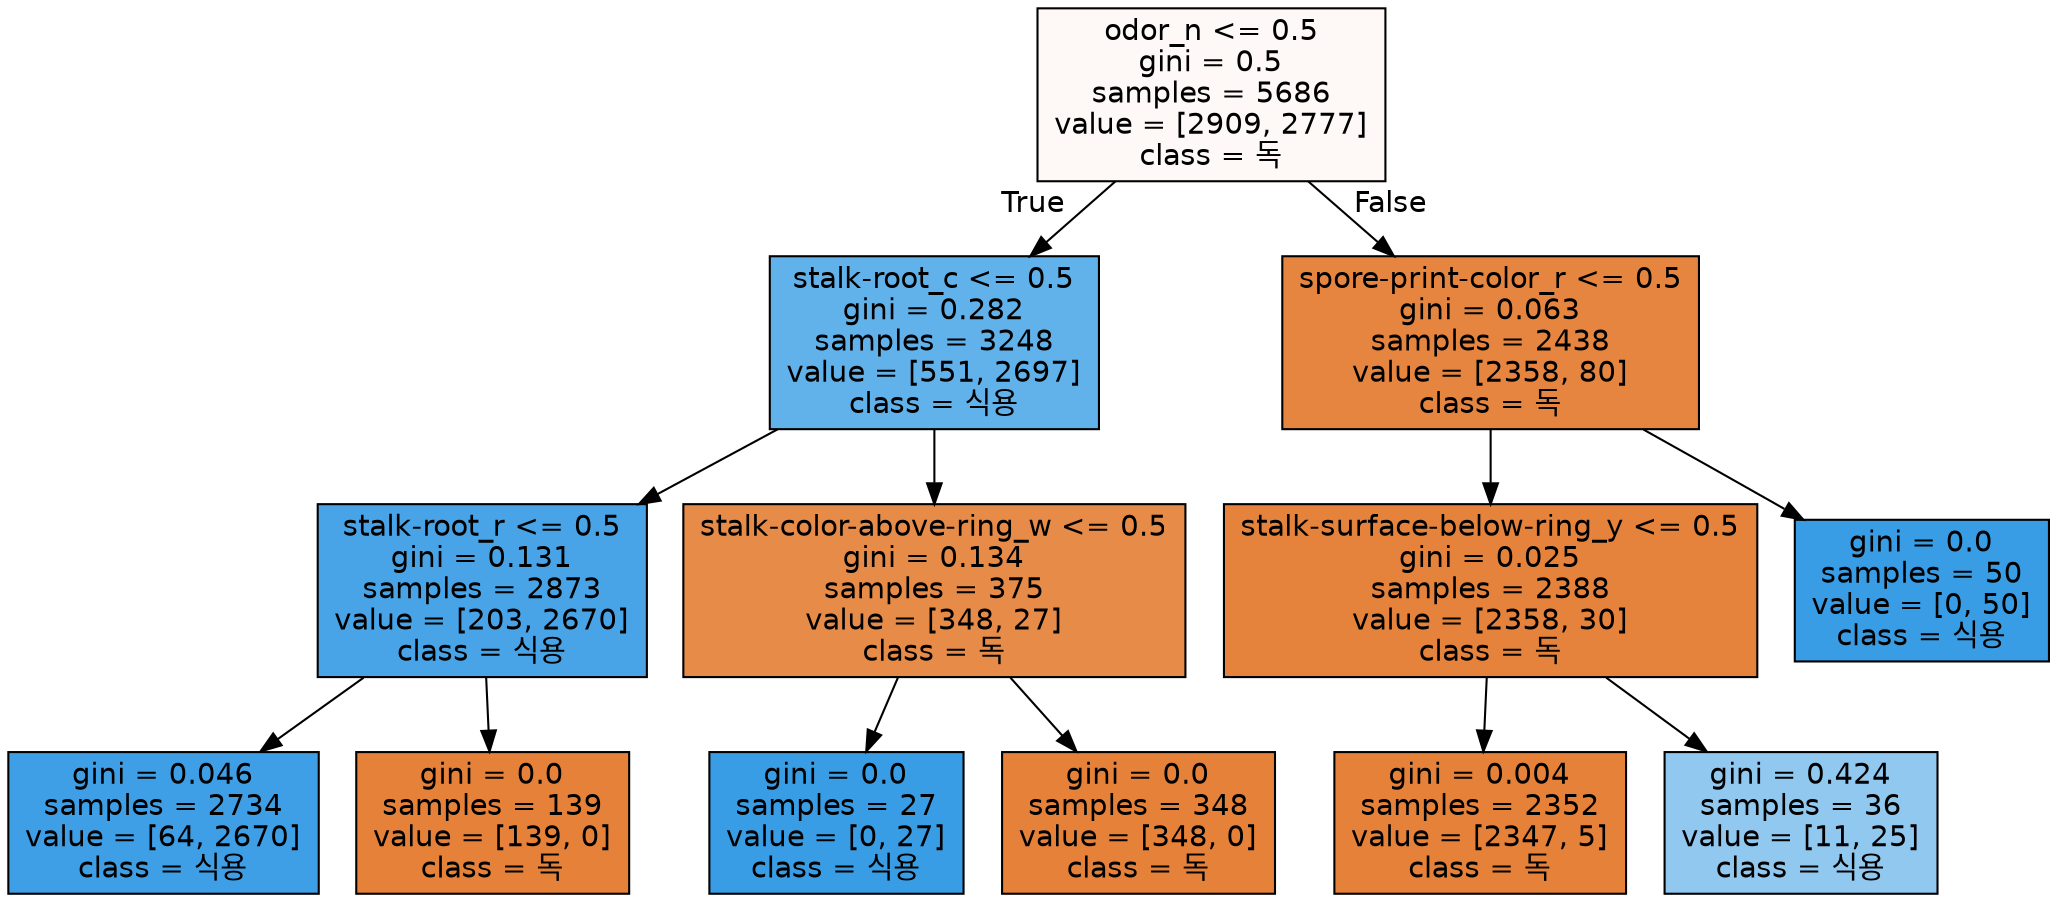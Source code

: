 digraph Tree {
node [shape=box, style="filled", color="black", fontname="helvetica"] ;
edge [fontname="helvetica"] ;
0 [label="odor_n <= 0.5\ngini = 0.5\nsamples = 5686\nvalue = [2909, 2777]\nclass = 독", fillcolor="#fef9f6"] ;
1 [label="stalk-root_c <= 0.5\ngini = 0.282\nsamples = 3248\nvalue = [551, 2697]\nclass = 식용", fillcolor="#61b1ea"] ;
0 -> 1 [labeldistance=2.5, labelangle=45, headlabel="True"] ;
2 [label="stalk-root_r <= 0.5\ngini = 0.131\nsamples = 2873\nvalue = [203, 2670]\nclass = 식용", fillcolor="#48a4e7"] ;
1 -> 2 ;
3 [label="gini = 0.046\nsamples = 2734\nvalue = [64, 2670]\nclass = 식용", fillcolor="#3e9fe6"] ;
2 -> 3 ;
4 [label="gini = 0.0\nsamples = 139\nvalue = [139, 0]\nclass = 독", fillcolor="#e58139"] ;
2 -> 4 ;
5 [label="stalk-color-above-ring_w <= 0.5\ngini = 0.134\nsamples = 375\nvalue = [348, 27]\nclass = 독", fillcolor="#e78b48"] ;
1 -> 5 ;
6 [label="gini = 0.0\nsamples = 27\nvalue = [0, 27]\nclass = 식용", fillcolor="#399de5"] ;
5 -> 6 ;
7 [label="gini = 0.0\nsamples = 348\nvalue = [348, 0]\nclass = 독", fillcolor="#e58139"] ;
5 -> 7 ;
8 [label="spore-print-color_r <= 0.5\ngini = 0.063\nsamples = 2438\nvalue = [2358, 80]\nclass = 독", fillcolor="#e68540"] ;
0 -> 8 [labeldistance=2.5, labelangle=-45, headlabel="False"] ;
9 [label="stalk-surface-below-ring_y <= 0.5\ngini = 0.025\nsamples = 2388\nvalue = [2358, 30]\nclass = 독", fillcolor="#e5833c"] ;
8 -> 9 ;
10 [label="gini = 0.004\nsamples = 2352\nvalue = [2347, 5]\nclass = 독", fillcolor="#e58139"] ;
9 -> 10 ;
11 [label="gini = 0.424\nsamples = 36\nvalue = [11, 25]\nclass = 식용", fillcolor="#90c8f0"] ;
9 -> 11 ;
12 [label="gini = 0.0\nsamples = 50\nvalue = [0, 50]\nclass = 식용", fillcolor="#399de5"] ;
8 -> 12 ;
}